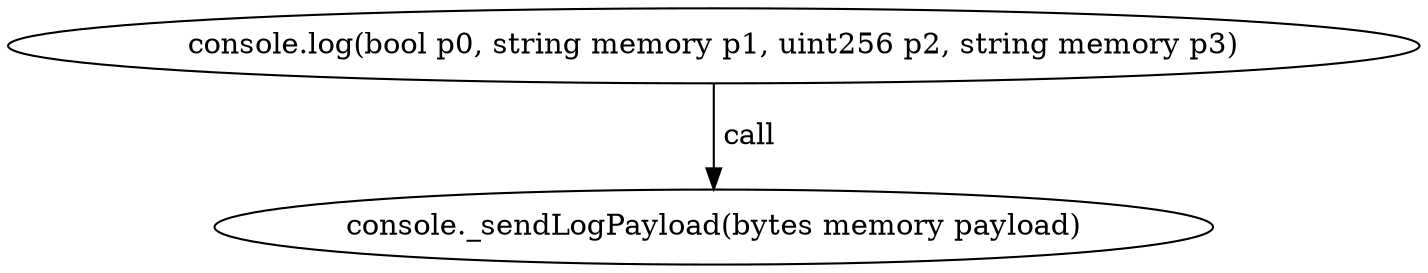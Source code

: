 digraph "" {
	graph [bb="0,0,568.7,124.8"];
	node [label="\N"];
	"console.log(bool p0, string memory p1, uint256 p2, string memory p3)"	 [height=0.5,
		pos="284.35,106.8",
		width=7.8986];
	"console._sendLogPayload(bytes memory payload)"	 [height=0.5,
		pos="284.35,18",
		width=5.7372];
	"console.log(bool p0, string memory p1, uint256 p2, string memory p3)" -> "console._sendLogPayload(bytes memory payload)" [key=call,
	label=" call",
	lp="296.21,62.4",
	pos="e,284.35,36.072 284.35,88.401 284.35,76.295 284.35,60.208 284.35,46.467"];
}
digraph "" {
	graph [bb="0,0,568.7,124.8"];
	node [label="\N"];
	"console.log(bool p0, string memory p1, uint256 p2, string memory p3)"	 [height=0.5,
		pos="284.35,106.8",
		width=7.8986];
	"console._sendLogPayload(bytes memory payload)"	 [height=0.5,
		pos="284.35,18",
		width=5.7372];
	"console.log(bool p0, string memory p1, uint256 p2, string memory p3)" -> "console._sendLogPayload(bytes memory payload)" [key=call,
	label=" call",
	lp="296.21,62.4",
	pos="e,284.35,36.072 284.35,88.401 284.35,76.295 284.35,60.208 284.35,46.467"];
}
